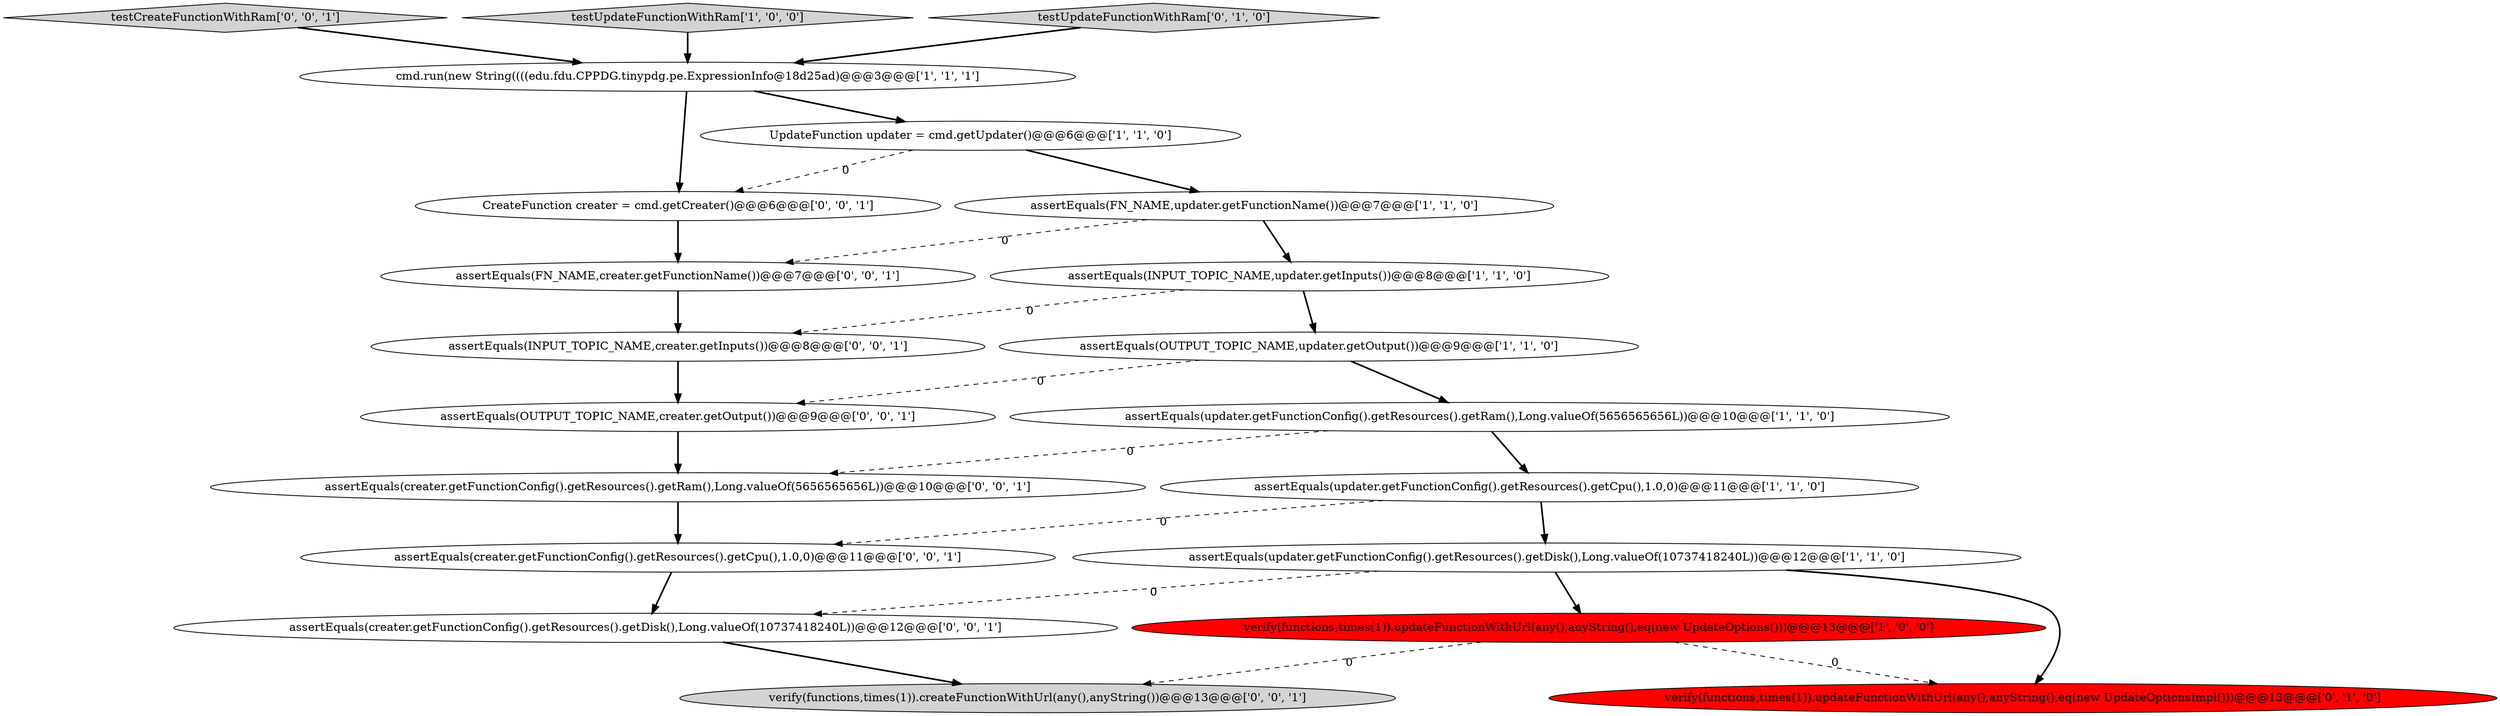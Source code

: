 digraph {
18 [style = filled, label = "testCreateFunctionWithRam['0', '0', '1']", fillcolor = lightgray, shape = diamond image = "AAA0AAABBB3BBB"];
5 [style = filled, label = "verify(functions,times(1)).updateFunctionWithUrl(any(),anyString(),eq(new UpdateOptions()))@@@13@@@['1', '0', '0']", fillcolor = red, shape = ellipse image = "AAA1AAABBB1BBB"];
1 [style = filled, label = "testUpdateFunctionWithRam['1', '0', '0']", fillcolor = lightgray, shape = diamond image = "AAA0AAABBB1BBB"];
11 [style = filled, label = "verify(functions,times(1)).updateFunctionWithUrl(any(),anyString(),eq(new UpdateOptionsImpl()))@@@13@@@['0', '1', '0']", fillcolor = red, shape = ellipse image = "AAA1AAABBB2BBB"];
10 [style = filled, label = "testUpdateFunctionWithRam['0', '1', '0']", fillcolor = lightgray, shape = diamond image = "AAA0AAABBB2BBB"];
7 [style = filled, label = "assertEquals(OUTPUT_TOPIC_NAME,updater.getOutput())@@@9@@@['1', '1', '0']", fillcolor = white, shape = ellipse image = "AAA0AAABBB1BBB"];
14 [style = filled, label = "assertEquals(creater.getFunctionConfig().getResources().getDisk(),Long.valueOf(10737418240L))@@@12@@@['0', '0', '1']", fillcolor = white, shape = ellipse image = "AAA0AAABBB3BBB"];
16 [style = filled, label = "assertEquals(creater.getFunctionConfig().getResources().getRam(),Long.valueOf(5656565656L))@@@10@@@['0', '0', '1']", fillcolor = white, shape = ellipse image = "AAA0AAABBB3BBB"];
15 [style = filled, label = "assertEquals(OUTPUT_TOPIC_NAME,creater.getOutput())@@@9@@@['0', '0', '1']", fillcolor = white, shape = ellipse image = "AAA0AAABBB3BBB"];
8 [style = filled, label = "cmd.run(new String((((edu.fdu.CPPDG.tinypdg.pe.ExpressionInfo@18d25ad)@@@3@@@['1', '1', '1']", fillcolor = white, shape = ellipse image = "AAA0AAABBB1BBB"];
3 [style = filled, label = "assertEquals(updater.getFunctionConfig().getResources().getRam(),Long.valueOf(5656565656L))@@@10@@@['1', '1', '0']", fillcolor = white, shape = ellipse image = "AAA0AAABBB1BBB"];
6 [style = filled, label = "assertEquals(INPUT_TOPIC_NAME,updater.getInputs())@@@8@@@['1', '1', '0']", fillcolor = white, shape = ellipse image = "AAA0AAABBB1BBB"];
12 [style = filled, label = "assertEquals(INPUT_TOPIC_NAME,creater.getInputs())@@@8@@@['0', '0', '1']", fillcolor = white, shape = ellipse image = "AAA0AAABBB3BBB"];
4 [style = filled, label = "assertEquals(updater.getFunctionConfig().getResources().getCpu(),1.0,0)@@@11@@@['1', '1', '0']", fillcolor = white, shape = ellipse image = "AAA0AAABBB1BBB"];
17 [style = filled, label = "verify(functions,times(1)).createFunctionWithUrl(any(),anyString())@@@13@@@['0', '0', '1']", fillcolor = lightgray, shape = ellipse image = "AAA0AAABBB3BBB"];
20 [style = filled, label = "assertEquals(creater.getFunctionConfig().getResources().getCpu(),1.0,0)@@@11@@@['0', '0', '1']", fillcolor = white, shape = ellipse image = "AAA0AAABBB3BBB"];
19 [style = filled, label = "assertEquals(FN_NAME,creater.getFunctionName())@@@7@@@['0', '0', '1']", fillcolor = white, shape = ellipse image = "AAA0AAABBB3BBB"];
0 [style = filled, label = "assertEquals(updater.getFunctionConfig().getResources().getDisk(),Long.valueOf(10737418240L))@@@12@@@['1', '1', '0']", fillcolor = white, shape = ellipse image = "AAA0AAABBB1BBB"];
13 [style = filled, label = "CreateFunction creater = cmd.getCreater()@@@6@@@['0', '0', '1']", fillcolor = white, shape = ellipse image = "AAA0AAABBB3BBB"];
2 [style = filled, label = "assertEquals(FN_NAME,updater.getFunctionName())@@@7@@@['1', '1', '0']", fillcolor = white, shape = ellipse image = "AAA0AAABBB1BBB"];
9 [style = filled, label = "UpdateFunction updater = cmd.getUpdater()@@@6@@@['1', '1', '0']", fillcolor = white, shape = ellipse image = "AAA0AAABBB1BBB"];
2->19 [style = dashed, label="0"];
1->8 [style = bold, label=""];
19->12 [style = bold, label=""];
9->2 [style = bold, label=""];
2->6 [style = bold, label=""];
12->15 [style = bold, label=""];
0->11 [style = bold, label=""];
14->17 [style = bold, label=""];
20->14 [style = bold, label=""];
15->16 [style = bold, label=""];
3->4 [style = bold, label=""];
7->3 [style = bold, label=""];
4->0 [style = bold, label=""];
6->12 [style = dashed, label="0"];
0->14 [style = dashed, label="0"];
13->19 [style = bold, label=""];
5->17 [style = dashed, label="0"];
10->8 [style = bold, label=""];
5->11 [style = dashed, label="0"];
4->20 [style = dashed, label="0"];
9->13 [style = dashed, label="0"];
8->9 [style = bold, label=""];
7->15 [style = dashed, label="0"];
18->8 [style = bold, label=""];
6->7 [style = bold, label=""];
16->20 [style = bold, label=""];
3->16 [style = dashed, label="0"];
8->13 [style = bold, label=""];
0->5 [style = bold, label=""];
}
